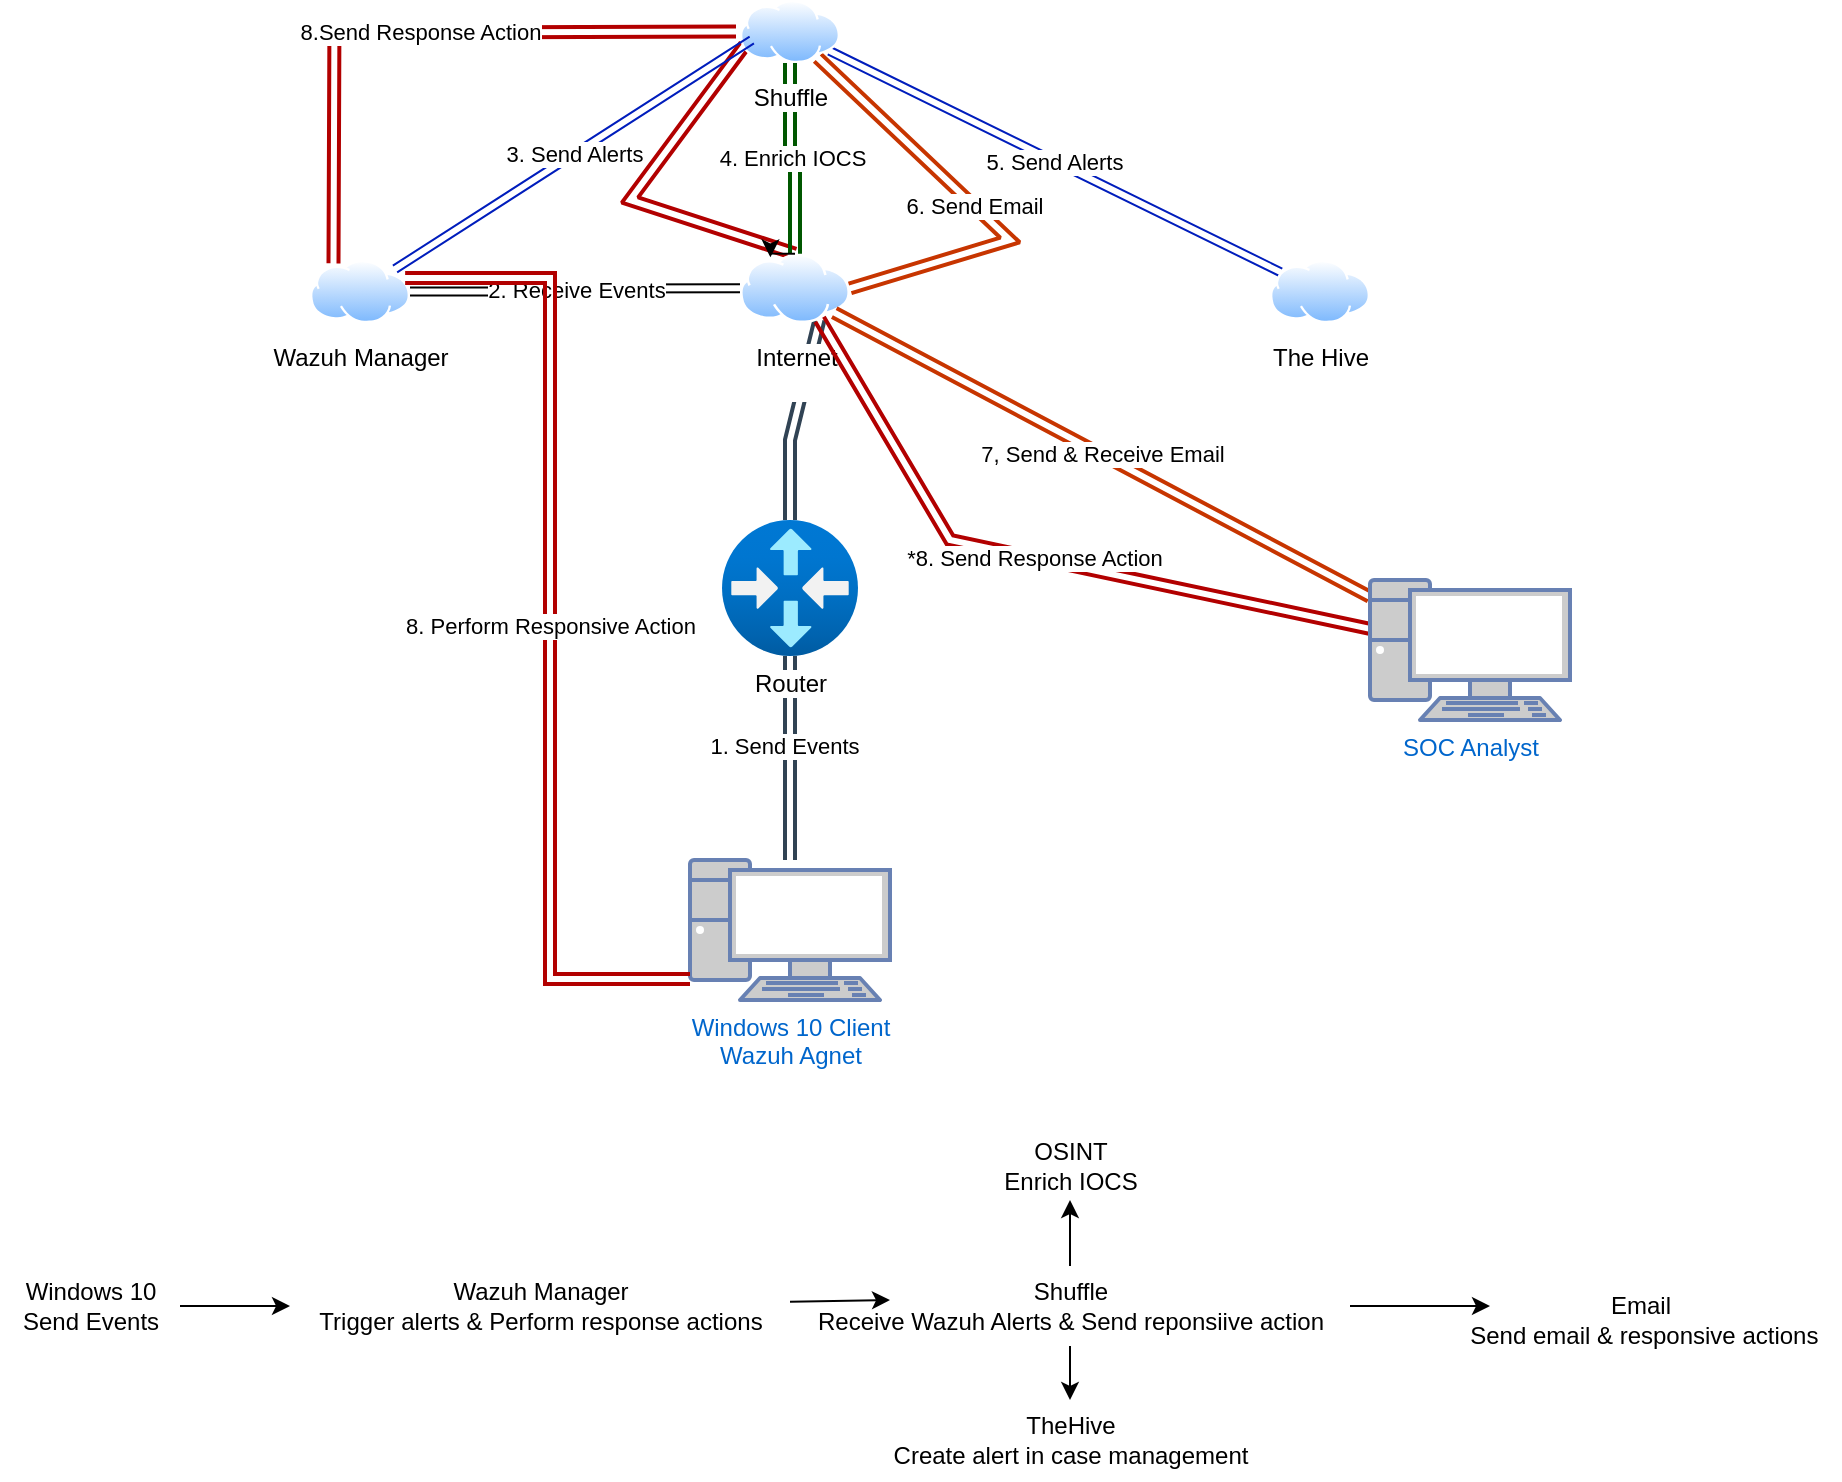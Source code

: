 <mxfile version="24.4.8" type="github">
  <diagram name="Page-1" id="e8d55kIHp1mGuOhiYD2n">
    <mxGraphModel dx="1434" dy="746" grid="1" gridSize="10" guides="1" tooltips="1" connect="1" arrows="1" fold="1" page="1" pageScale="1" pageWidth="1100" pageHeight="850" math="0" shadow="0">
      <root>
        <mxCell id="0" />
        <mxCell id="1" parent="0" />
        <mxCell id="PWddgNiZUrnkZ5b-dUCB-10" style="edgeStyle=orthogonalEdgeStyle;rounded=0;orthogonalLoop=1;jettySize=auto;html=1;startArrow=classic;startFill=1;shape=link;fillColor=#647687;strokeColor=#314354;strokeWidth=2;" edge="1" parent="1" source="PWddgNiZUrnkZ5b-dUCB-1" target="PWddgNiZUrnkZ5b-dUCB-2">
          <mxGeometry relative="1" as="geometry" />
        </mxCell>
        <mxCell id="PWddgNiZUrnkZ5b-dUCB-11" value="1. Send Events" style="edgeLabel;html=1;align=center;verticalAlign=middle;resizable=0;points=[];" vertex="1" connectable="0" parent="PWddgNiZUrnkZ5b-dUCB-10">
          <mxGeometry x="0.118" y="1" relative="1" as="geometry">
            <mxPoint x="-2" as="offset" />
          </mxGeometry>
        </mxCell>
        <mxCell id="PWddgNiZUrnkZ5b-dUCB-1" value="Windows 10 Client&lt;div&gt;Wazuh Agnet&lt;/div&gt;" style="fontColor=#0066CC;verticalAlign=top;verticalLabelPosition=bottom;labelPosition=center;align=center;html=1;outlineConnect=0;fillColor=#CCCCCC;strokeColor=#6881B3;gradientColor=none;gradientDirection=north;strokeWidth=2;shape=mxgraph.networks.pc;" vertex="1" parent="1">
          <mxGeometry x="350" y="470" width="100" height="70" as="geometry" />
        </mxCell>
        <mxCell id="PWddgNiZUrnkZ5b-dUCB-12" style="rounded=0;orthogonalLoop=1;jettySize=auto;html=1;entryX=0.75;entryY=1;entryDx=0;entryDy=0;shape=link;fillColor=#647687;strokeColor=#314354;strokeWidth=2;" edge="1" parent="1" source="PWddgNiZUrnkZ5b-dUCB-2" target="PWddgNiZUrnkZ5b-dUCB-3">
          <mxGeometry relative="1" as="geometry">
            <Array as="points">
              <mxPoint x="400" y="260" />
            </Array>
          </mxGeometry>
        </mxCell>
        <mxCell id="PWddgNiZUrnkZ5b-dUCB-2" value="Router" style="image;aspect=fixed;html=1;points=[];align=center;fontSize=12;image=img/lib/azure2/networking/Virtual_Router.svg;" vertex="1" parent="1">
          <mxGeometry x="366" y="300" width="68" height="68" as="geometry" />
        </mxCell>
        <mxCell id="PWddgNiZUrnkZ5b-dUCB-27" style="rounded=0;orthogonalLoop=1;jettySize=auto;html=1;exitX=0.5;exitY=0;exitDx=0;exitDy=0;entryX=0;entryY=0.75;entryDx=0;entryDy=0;shape=link;fillColor=#e51400;strokeColor=#B20000;strokeWidth=2;" edge="1" parent="1" source="PWddgNiZUrnkZ5b-dUCB-3" target="PWddgNiZUrnkZ5b-dUCB-4">
          <mxGeometry relative="1" as="geometry">
            <Array as="points">
              <mxPoint x="320" y="140" />
            </Array>
          </mxGeometry>
        </mxCell>
        <mxCell id="PWddgNiZUrnkZ5b-dUCB-3" value="Internet&lt;div&gt;&lt;br&gt;&lt;/div&gt;" style="image;aspect=fixed;perimeter=ellipsePerimeter;html=1;align=center;shadow=0;dashed=0;spacingTop=3;image=img/lib/active_directory/internet_cloud.svg;" vertex="1" parent="1">
          <mxGeometry x="375" y="166.85" width="55" height="34.65" as="geometry" />
        </mxCell>
        <mxCell id="PWddgNiZUrnkZ5b-dUCB-18" value="4. Enrich IOCS" style="edgeStyle=orthogonalEdgeStyle;rounded=0;orthogonalLoop=1;jettySize=auto;html=1;entryX=0.5;entryY=0;entryDx=0;entryDy=0;shape=link;fillColor=#008a00;strokeColor=#005700;strokeWidth=2;" edge="1" parent="1" source="PWddgNiZUrnkZ5b-dUCB-4" target="PWddgNiZUrnkZ5b-dUCB-3">
          <mxGeometry relative="1" as="geometry" />
        </mxCell>
        <mxCell id="PWddgNiZUrnkZ5b-dUCB-19" value="5. Send Alerts" style="rounded=0;orthogonalLoop=1;jettySize=auto;html=1;shape=link;fillColor=#0050ef;strokeColor=#001DBC;" edge="1" parent="1" source="PWddgNiZUrnkZ5b-dUCB-4" target="PWddgNiZUrnkZ5b-dUCB-5">
          <mxGeometry relative="1" as="geometry" />
        </mxCell>
        <mxCell id="PWddgNiZUrnkZ5b-dUCB-20" value="6. Send Email" style="rounded=0;orthogonalLoop=1;jettySize=auto;html=1;shape=link;fillColor=#fa6800;strokeColor=#C73500;strokeWidth=2;entryX=1;entryY=0.5;entryDx=0;entryDy=0;" edge="1" parent="1" source="PWddgNiZUrnkZ5b-dUCB-4" target="PWddgNiZUrnkZ5b-dUCB-3">
          <mxGeometry relative="1" as="geometry">
            <mxPoint x="430" y="190" as="targetPoint" />
            <Array as="points">
              <mxPoint x="510" y="160" />
            </Array>
          </mxGeometry>
        </mxCell>
        <mxCell id="PWddgNiZUrnkZ5b-dUCB-28" value="8.Send Response Action" style="edgeStyle=orthogonalEdgeStyle;rounded=0;orthogonalLoop=1;jettySize=auto;html=1;entryX=0.25;entryY=0;entryDx=0;entryDy=0;shape=link;fillColor=#e51400;strokeColor=#B20000;strokeWidth=2;" edge="1" parent="1">
          <mxGeometry x="-0.001" relative="1" as="geometry">
            <mxPoint x="373.0" y="55.8" as="sourcePoint" />
            <mxPoint x="171.748" y="171.685" as="targetPoint" />
            <mxPoint as="offset" />
          </mxGeometry>
        </mxCell>
        <mxCell id="PWddgNiZUrnkZ5b-dUCB-4" value="Shuffle" style="image;aspect=fixed;perimeter=ellipsePerimeter;html=1;align=center;shadow=0;dashed=0;spacingTop=3;image=img/lib/active_directory/internet_cloud.svg;" vertex="1" parent="1">
          <mxGeometry x="375" y="40" width="50" height="31.5" as="geometry" />
        </mxCell>
        <mxCell id="PWddgNiZUrnkZ5b-dUCB-5" value="The Hive" style="image;aspect=fixed;perimeter=ellipsePerimeter;html=1;align=center;shadow=0;dashed=0;spacingTop=3;image=img/lib/active_directory/internet_cloud.svg;" vertex="1" parent="1">
          <mxGeometry x="640" y="170" width="50" height="31.5" as="geometry" />
        </mxCell>
        <mxCell id="PWddgNiZUrnkZ5b-dUCB-15" value="2. Receive Events" style="edgeStyle=orthogonalEdgeStyle;rounded=0;orthogonalLoop=1;jettySize=auto;html=1;entryX=0;entryY=0.5;entryDx=0;entryDy=0;shape=link;" edge="1" parent="1" source="PWddgNiZUrnkZ5b-dUCB-6" target="PWddgNiZUrnkZ5b-dUCB-3">
          <mxGeometry relative="1" as="geometry" />
        </mxCell>
        <mxCell id="PWddgNiZUrnkZ5b-dUCB-17" value="3. Send Alerts" style="rounded=0;orthogonalLoop=1;jettySize=auto;html=1;entryX=0;entryY=1;entryDx=0;entryDy=0;shape=link;fillColor=#0050ef;strokeColor=#001DBC;" edge="1" parent="1" source="PWddgNiZUrnkZ5b-dUCB-6">
          <mxGeometry relative="1" as="geometry">
            <mxPoint x="232.155" y="148.312" as="sourcePoint" />
            <mxPoint x="380.897" y="60.002" as="targetPoint" />
          </mxGeometry>
        </mxCell>
        <mxCell id="PWddgNiZUrnkZ5b-dUCB-6" value="Wazuh Manager" style="image;aspect=fixed;perimeter=ellipsePerimeter;html=1;align=center;shadow=0;dashed=0;spacingTop=3;image=img/lib/active_directory/internet_cloud.svg;" vertex="1" parent="1">
          <mxGeometry x="160" y="170" width="50" height="31.5" as="geometry" />
        </mxCell>
        <mxCell id="PWddgNiZUrnkZ5b-dUCB-7" style="edgeStyle=orthogonalEdgeStyle;rounded=0;orthogonalLoop=1;jettySize=auto;html=1;exitX=0.5;exitY=1;exitDx=0;exitDy=0;" edge="1" parent="1" source="PWddgNiZUrnkZ5b-dUCB-4" target="PWddgNiZUrnkZ5b-dUCB-4">
          <mxGeometry relative="1" as="geometry" />
        </mxCell>
        <mxCell id="PWddgNiZUrnkZ5b-dUCB-22" value="7, Send &amp;amp; Receive Email" style="rounded=0;orthogonalLoop=1;jettySize=auto;html=1;entryX=1;entryY=1;entryDx=0;entryDy=0;shape=link;fillColor=#fa6800;strokeColor=#C73500;strokeWidth=2;" edge="1" parent="1" source="PWddgNiZUrnkZ5b-dUCB-9" target="PWddgNiZUrnkZ5b-dUCB-3">
          <mxGeometry relative="1" as="geometry" />
        </mxCell>
        <mxCell id="PWddgNiZUrnkZ5b-dUCB-23" value="*8. Send Response Action" style="rounded=0;orthogonalLoop=1;jettySize=auto;html=1;entryX=0.75;entryY=1;entryDx=0;entryDy=0;fillColor=#e51400;strokeColor=#B20000;strokeWidth=2;shape=link;" edge="1" parent="1" source="PWddgNiZUrnkZ5b-dUCB-9" target="PWddgNiZUrnkZ5b-dUCB-3">
          <mxGeometry relative="1" as="geometry">
            <Array as="points">
              <mxPoint x="480" y="310" />
            </Array>
          </mxGeometry>
        </mxCell>
        <mxCell id="PWddgNiZUrnkZ5b-dUCB-9" value="SOC Analyst" style="fontColor=#0066CC;verticalAlign=top;verticalLabelPosition=bottom;labelPosition=center;align=center;html=1;outlineConnect=0;fillColor=#CCCCCC;strokeColor=#6881B3;gradientColor=none;gradientDirection=north;strokeWidth=2;shape=mxgraph.networks.pc;" vertex="1" parent="1">
          <mxGeometry x="690" y="330" width="100" height="70" as="geometry" />
        </mxCell>
        <mxCell id="PWddgNiZUrnkZ5b-dUCB-26" style="edgeStyle=orthogonalEdgeStyle;rounded=0;orthogonalLoop=1;jettySize=auto;html=1;exitX=0.5;exitY=1;exitDx=0;exitDy=0;" edge="1" parent="1" source="PWddgNiZUrnkZ5b-dUCB-3" target="PWddgNiZUrnkZ5b-dUCB-3">
          <mxGeometry relative="1" as="geometry" />
        </mxCell>
        <mxCell id="PWddgNiZUrnkZ5b-dUCB-29" value="8. Perform Responsive Action" style="edgeStyle=orthogonalEdgeStyle;rounded=0;orthogonalLoop=1;jettySize=auto;html=1;entryX=0;entryY=0.85;entryDx=0;entryDy=0;entryPerimeter=0;fillColor=#e51400;strokeColor=#B20000;shape=link;strokeWidth=2;exitX=1;exitY=0.25;exitDx=0;exitDy=0;" edge="1" parent="1" source="PWddgNiZUrnkZ5b-dUCB-6" target="PWddgNiZUrnkZ5b-dUCB-1">
          <mxGeometry relative="1" as="geometry" />
        </mxCell>
        <mxCell id="PWddgNiZUrnkZ5b-dUCB-31" style="edgeStyle=orthogonalEdgeStyle;rounded=0;orthogonalLoop=1;jettySize=auto;html=1;exitX=0.5;exitY=0;exitDx=0;exitDy=0;entryX=0.25;entryY=0;entryDx=0;entryDy=0;" edge="1" parent="1" source="PWddgNiZUrnkZ5b-dUCB-3" target="PWddgNiZUrnkZ5b-dUCB-3">
          <mxGeometry relative="1" as="geometry" />
        </mxCell>
        <mxCell id="PWddgNiZUrnkZ5b-dUCB-33" style="edgeStyle=orthogonalEdgeStyle;rounded=0;orthogonalLoop=1;jettySize=auto;html=1;" edge="1" parent="1" source="PWddgNiZUrnkZ5b-dUCB-32">
          <mxGeometry relative="1" as="geometry">
            <mxPoint x="150" y="693" as="targetPoint" />
          </mxGeometry>
        </mxCell>
        <mxCell id="PWddgNiZUrnkZ5b-dUCB-32" value="Windows 10&lt;div&gt;Send Events&lt;/div&gt;" style="text;html=1;align=center;verticalAlign=middle;resizable=0;points=[];autosize=1;strokeColor=none;fillColor=none;" vertex="1" parent="1">
          <mxGeometry x="5" y="673" width="90" height="40" as="geometry" />
        </mxCell>
        <mxCell id="PWddgNiZUrnkZ5b-dUCB-35" style="rounded=0;orthogonalLoop=1;jettySize=auto;html=1;" edge="1" parent="1" source="PWddgNiZUrnkZ5b-dUCB-34">
          <mxGeometry relative="1" as="geometry">
            <mxPoint x="450" y="690" as="targetPoint" />
          </mxGeometry>
        </mxCell>
        <mxCell id="PWddgNiZUrnkZ5b-dUCB-34" value="Wazuh Manager&lt;div&gt;Trigger alerts &amp;amp; Perform response actions&lt;/div&gt;" style="text;html=1;align=center;verticalAlign=middle;resizable=0;points=[];autosize=1;strokeColor=none;fillColor=none;" vertex="1" parent="1">
          <mxGeometry x="150" y="673" width="250" height="40" as="geometry" />
        </mxCell>
        <mxCell id="PWddgNiZUrnkZ5b-dUCB-37" style="edgeStyle=orthogonalEdgeStyle;rounded=0;orthogonalLoop=1;jettySize=auto;html=1;" edge="1" parent="1" source="PWddgNiZUrnkZ5b-dUCB-36">
          <mxGeometry relative="1" as="geometry">
            <mxPoint x="750" y="693" as="targetPoint" />
          </mxGeometry>
        </mxCell>
        <mxCell id="PWddgNiZUrnkZ5b-dUCB-39" style="edgeStyle=orthogonalEdgeStyle;rounded=0;orthogonalLoop=1;jettySize=auto;html=1;" edge="1" parent="1" source="PWddgNiZUrnkZ5b-dUCB-36">
          <mxGeometry relative="1" as="geometry">
            <mxPoint x="540" y="740" as="targetPoint" />
          </mxGeometry>
        </mxCell>
        <mxCell id="PWddgNiZUrnkZ5b-dUCB-41" style="edgeStyle=orthogonalEdgeStyle;rounded=0;orthogonalLoop=1;jettySize=auto;html=1;" edge="1" parent="1" source="PWddgNiZUrnkZ5b-dUCB-36">
          <mxGeometry relative="1" as="geometry">
            <mxPoint x="540" y="640" as="targetPoint" />
          </mxGeometry>
        </mxCell>
        <mxCell id="PWddgNiZUrnkZ5b-dUCB-36" value="Shuffle&lt;div&gt;Receive Wazuh Alerts &amp;amp; Send reponsiive action&lt;/div&gt;" style="text;html=1;align=center;verticalAlign=middle;resizable=0;points=[];autosize=1;strokeColor=none;fillColor=none;" vertex="1" parent="1">
          <mxGeometry x="400" y="673" width="280" height="40" as="geometry" />
        </mxCell>
        <mxCell id="PWddgNiZUrnkZ5b-dUCB-38" value="&lt;div&gt;Email&lt;/div&gt;&lt;div&gt;&amp;nbsp;Send email &amp;amp; responsive actions&lt;/div&gt;" style="text;html=1;align=center;verticalAlign=middle;resizable=0;points=[];autosize=1;strokeColor=none;fillColor=none;" vertex="1" parent="1">
          <mxGeometry x="725" y="680" width="200" height="40" as="geometry" />
        </mxCell>
        <mxCell id="PWddgNiZUrnkZ5b-dUCB-40" value="TheHive&lt;div&gt;Create alert in case management&lt;/div&gt;" style="text;html=1;align=center;verticalAlign=middle;resizable=0;points=[];autosize=1;strokeColor=none;fillColor=none;" vertex="1" parent="1">
          <mxGeometry x="440" y="740" width="200" height="40" as="geometry" />
        </mxCell>
        <mxCell id="PWddgNiZUrnkZ5b-dUCB-42" value="OSINT&lt;div&gt;Enrich IOCS&lt;/div&gt;" style="text;html=1;align=center;verticalAlign=middle;resizable=0;points=[];autosize=1;strokeColor=none;fillColor=none;" vertex="1" parent="1">
          <mxGeometry x="495" y="603" width="90" height="40" as="geometry" />
        </mxCell>
      </root>
    </mxGraphModel>
  </diagram>
</mxfile>
